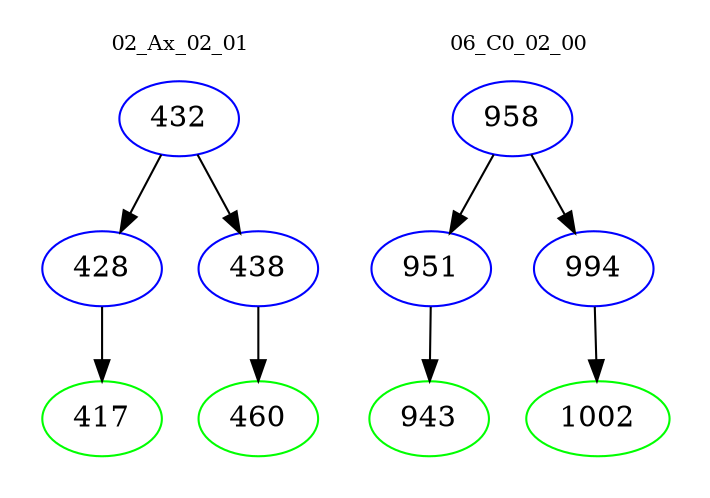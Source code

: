 digraph{
subgraph cluster_0 {
color = white
label = "02_Ax_02_01";
fontsize=10;
T0_432 [label="432", color="blue"]
T0_432 -> T0_428 [color="black"]
T0_428 [label="428", color="blue"]
T0_428 -> T0_417 [color="black"]
T0_417 [label="417", color="green"]
T0_432 -> T0_438 [color="black"]
T0_438 [label="438", color="blue"]
T0_438 -> T0_460 [color="black"]
T0_460 [label="460", color="green"]
}
subgraph cluster_1 {
color = white
label = "06_C0_02_00";
fontsize=10;
T1_958 [label="958", color="blue"]
T1_958 -> T1_951 [color="black"]
T1_951 [label="951", color="blue"]
T1_951 -> T1_943 [color="black"]
T1_943 [label="943", color="green"]
T1_958 -> T1_994 [color="black"]
T1_994 [label="994", color="blue"]
T1_994 -> T1_1002 [color="black"]
T1_1002 [label="1002", color="green"]
}
}
